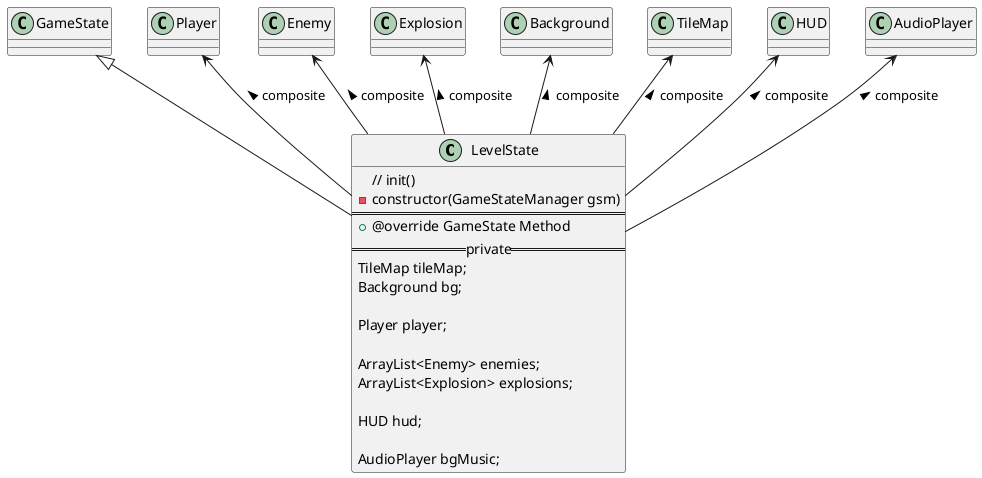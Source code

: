 @startuml
class LevelState extends GameState {
// init()
- constructor(GameStateManager gsm)
==
+ @override GameState Method
== private ==
TileMap tileMap;
Background bg;

Player player;

ArrayList<Enemy> enemies;
ArrayList<Explosion> explosions;

HUD hud;

AudioPlayer bgMusic;
}
Player <-- LevelState:composite <
Enemy <-- LevelState:composite <
Explosion <-- LevelState:composite <
Background <-- LevelState:composite <
TileMap <-- LevelState:composite <
HUD <-- LevelState:composite <
AudioPlayer <-- LevelState:composite <
@enduml